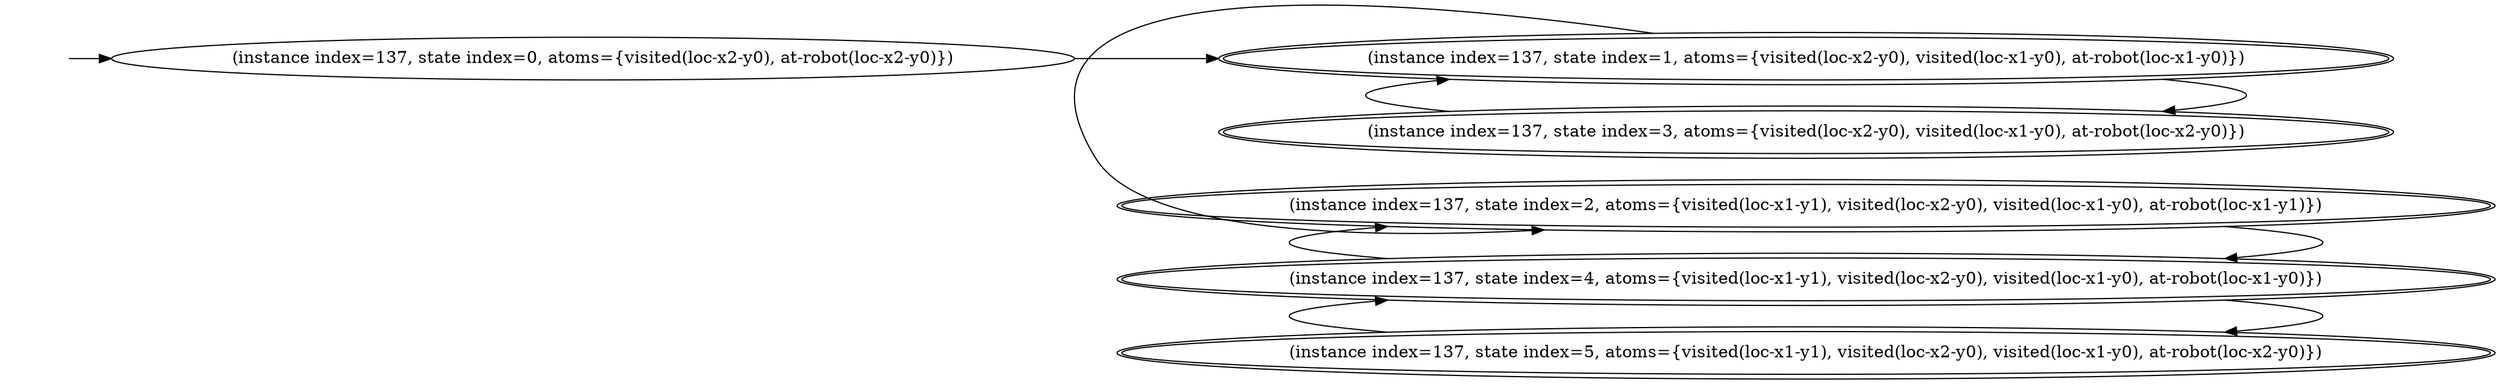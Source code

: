 digraph {
rankdir="LR"
s0[label="(instance index=137, state index=0, atoms={visited(loc-x2-y0), at-robot(loc-x2-y0)})"]
s1[peripheries=2,label="(instance index=137, state index=1, atoms={visited(loc-x2-y0), visited(loc-x1-y0), at-robot(loc-x1-y0)})"]
s2[peripheries=2,label="(instance index=137, state index=2, atoms={visited(loc-x1-y1), visited(loc-x2-y0), visited(loc-x1-y0), at-robot(loc-x1-y1)})"]
s3[peripheries=2,label="(instance index=137, state index=3, atoms={visited(loc-x2-y0), visited(loc-x1-y0), at-robot(loc-x2-y0)})"]
s4[peripheries=2,label="(instance index=137, state index=4, atoms={visited(loc-x1-y1), visited(loc-x2-y0), visited(loc-x1-y0), at-robot(loc-x1-y0)})"]
s5[peripheries=2,label="(instance index=137, state index=5, atoms={visited(loc-x1-y1), visited(loc-x2-y0), visited(loc-x1-y0), at-robot(loc-x2-y0)})"]
Dangling [ label = "", style = invis ]
{ rank = same; Dangling }
Dangling -> s0
{ rank = same; s0}
{ rank = same; s1,s2,s3,s4,s5}
{
s0->s1
}
{
s1->s3
s1->s2
s2->s4
s3->s1
s4->s5
s4->s2
s5->s4
}
}

